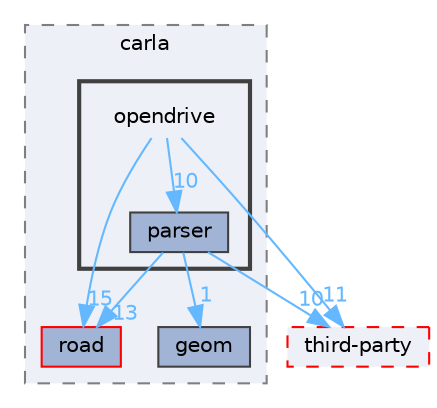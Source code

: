 digraph "opendrive"
{
 // INTERACTIVE_SVG=YES
 // LATEX_PDF_SIZE
  bgcolor="transparent";
  edge [fontname=Helvetica,fontsize=10,labelfontname=Helvetica,labelfontsize=10];
  node [fontname=Helvetica,fontsize=10,shape=box,height=0.2,width=0.4];
  compound=true
  subgraph clusterdir_b14cdd661f9a7048a44f1771cd402401 {
    graph [ bgcolor="#edf0f7", pencolor="grey50", label="carla", fontname=Helvetica,fontsize=10 style="filled,dashed", URL="dir_b14cdd661f9a7048a44f1771cd402401.html",tooltip=""]
  dir_8afc3b5d71d319c27bc8bd38d925daae [label="road", fillcolor="#a2b4d6", color="red", style="filled", URL="dir_8afc3b5d71d319c27bc8bd38d925daae.html",tooltip=""];
  dir_8b032d9d353dba85c86dc5364d785bbe [label="geom", fillcolor="#a2b4d6", color="grey25", style="filled", URL="dir_8b032d9d353dba85c86dc5364d785bbe.html",tooltip=""];
  subgraph clusterdir_a02f1db122f1bf0661014bee93740912 {
    graph [ bgcolor="#edf0f7", pencolor="grey25", label="", fontname=Helvetica,fontsize=10 style="filled,bold", URL="dir_a02f1db122f1bf0661014bee93740912.html",tooltip=""]
    dir_a02f1db122f1bf0661014bee93740912 [shape=plaintext, label="opendrive"];
  dir_1196db708e984fb44a1ab3832adcf501 [label="parser", fillcolor="#a2b4d6", color="grey25", style="filled", URL="dir_1196db708e984fb44a1ab3832adcf501.html",tooltip=""];
  }
  }
  dir_cb41432ea01ddbb1240623c7c0fff85f [label="third-party", fillcolor="#edf0f7", color="red", style="filled,dashed", URL="dir_cb41432ea01ddbb1240623c7c0fff85f.html",tooltip=""];
  dir_a02f1db122f1bf0661014bee93740912->dir_1196db708e984fb44a1ab3832adcf501 [headlabel="10", labeldistance=1.5 headhref="dir_000034_000035.html" href="dir_000034_000035.html" color="steelblue1" fontcolor="steelblue1"];
  dir_a02f1db122f1bf0661014bee93740912->dir_8afc3b5d71d319c27bc8bd38d925daae [headlabel="15", labeldistance=1.5 headhref="dir_000034_000043.html" href="dir_000034_000043.html" color="steelblue1" fontcolor="steelblue1"];
  dir_a02f1db122f1bf0661014bee93740912->dir_cb41432ea01ddbb1240623c7c0fff85f [headlabel="11", labeldistance=1.5 headhref="dir_000034_000061.html" href="dir_000034_000061.html" color="steelblue1" fontcolor="steelblue1"];
  dir_1196db708e984fb44a1ab3832adcf501->dir_8afc3b5d71d319c27bc8bd38d925daae [headlabel="13", labeldistance=1.5 headhref="dir_000035_000043.html" href="dir_000035_000043.html" color="steelblue1" fontcolor="steelblue1"];
  dir_1196db708e984fb44a1ab3832adcf501->dir_8b032d9d353dba85c86dc5364d785bbe [headlabel="1", labeldistance=1.5 headhref="dir_000035_000018.html" href="dir_000035_000018.html" color="steelblue1" fontcolor="steelblue1"];
  dir_1196db708e984fb44a1ab3832adcf501->dir_cb41432ea01ddbb1240623c7c0fff85f [headlabel="10", labeldistance=1.5 headhref="dir_000035_000061.html" href="dir_000035_000061.html" color="steelblue1" fontcolor="steelblue1"];
}
